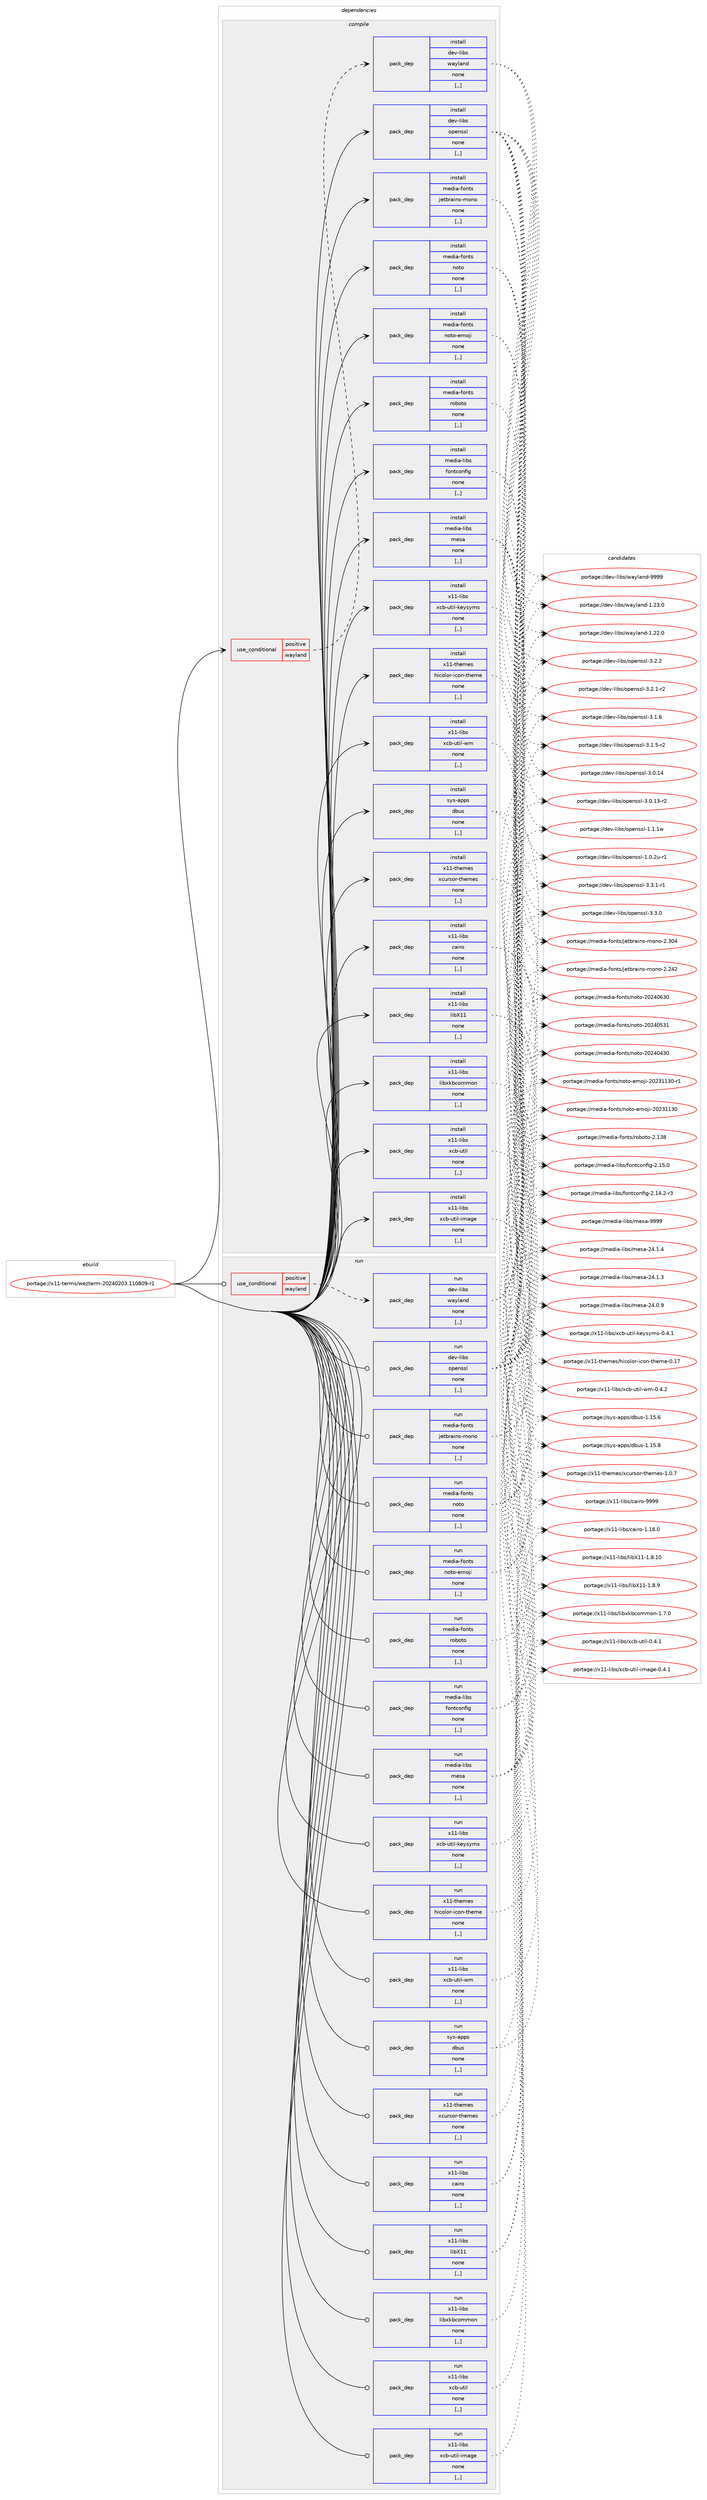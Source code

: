 digraph prolog {

# *************
# Graph options
# *************

newrank=true;
concentrate=true;
compound=true;
graph [rankdir=LR,fontname=Helvetica,fontsize=10,ranksep=1.5];#, ranksep=2.5, nodesep=0.2];
edge  [arrowhead=vee];
node  [fontname=Helvetica,fontsize=10];

# **********
# The ebuild
# **********

subgraph cluster_leftcol {
color=gray;
label=<<i>ebuild</i>>;
id [label="portage://x11-terms/wezterm-20240203.110809-r1", color=red, width=4, href="../x11-terms/wezterm-20240203.110809-r1.svg"];
}

# ****************
# The dependencies
# ****************

subgraph cluster_midcol {
color=gray;
label=<<i>dependencies</i>>;
subgraph cluster_compile {
fillcolor="#eeeeee";
style=filled;
label=<<i>compile</i>>;
subgraph cond123147 {
dependency467268 [label=<<TABLE BORDER="0" CELLBORDER="1" CELLSPACING="0" CELLPADDING="4"><TR><TD ROWSPAN="3" CELLPADDING="10">use_conditional</TD></TR><TR><TD>positive</TD></TR><TR><TD>wayland</TD></TR></TABLE>>, shape=none, color=red];
subgraph pack340696 {
dependency467269 [label=<<TABLE BORDER="0" CELLBORDER="1" CELLSPACING="0" CELLPADDING="4" WIDTH="220"><TR><TD ROWSPAN="6" CELLPADDING="30">pack_dep</TD></TR><TR><TD WIDTH="110">install</TD></TR><TR><TD>dev-libs</TD></TR><TR><TD>wayland</TD></TR><TR><TD>none</TD></TR><TR><TD>[,,]</TD></TR></TABLE>>, shape=none, color=blue];
}
dependency467268:e -> dependency467269:w [weight=20,style="dashed",arrowhead="vee"];
}
id:e -> dependency467268:w [weight=20,style="solid",arrowhead="vee"];
subgraph pack340697 {
dependency467270 [label=<<TABLE BORDER="0" CELLBORDER="1" CELLSPACING="0" CELLPADDING="4" WIDTH="220"><TR><TD ROWSPAN="6" CELLPADDING="30">pack_dep</TD></TR><TR><TD WIDTH="110">install</TD></TR><TR><TD>dev-libs</TD></TR><TR><TD>openssl</TD></TR><TR><TD>none</TD></TR><TR><TD>[,,]</TD></TR></TABLE>>, shape=none, color=blue];
}
id:e -> dependency467270:w [weight=20,style="solid",arrowhead="vee"];
subgraph pack340698 {
dependency467271 [label=<<TABLE BORDER="0" CELLBORDER="1" CELLSPACING="0" CELLPADDING="4" WIDTH="220"><TR><TD ROWSPAN="6" CELLPADDING="30">pack_dep</TD></TR><TR><TD WIDTH="110">install</TD></TR><TR><TD>media-fonts</TD></TR><TR><TD>jetbrains-mono</TD></TR><TR><TD>none</TD></TR><TR><TD>[,,]</TD></TR></TABLE>>, shape=none, color=blue];
}
id:e -> dependency467271:w [weight=20,style="solid",arrowhead="vee"];
subgraph pack340699 {
dependency467272 [label=<<TABLE BORDER="0" CELLBORDER="1" CELLSPACING="0" CELLPADDING="4" WIDTH="220"><TR><TD ROWSPAN="6" CELLPADDING="30">pack_dep</TD></TR><TR><TD WIDTH="110">install</TD></TR><TR><TD>media-fonts</TD></TR><TR><TD>noto</TD></TR><TR><TD>none</TD></TR><TR><TD>[,,]</TD></TR></TABLE>>, shape=none, color=blue];
}
id:e -> dependency467272:w [weight=20,style="solid",arrowhead="vee"];
subgraph pack340700 {
dependency467273 [label=<<TABLE BORDER="0" CELLBORDER="1" CELLSPACING="0" CELLPADDING="4" WIDTH="220"><TR><TD ROWSPAN="6" CELLPADDING="30">pack_dep</TD></TR><TR><TD WIDTH="110">install</TD></TR><TR><TD>media-fonts</TD></TR><TR><TD>noto-emoji</TD></TR><TR><TD>none</TD></TR><TR><TD>[,,]</TD></TR></TABLE>>, shape=none, color=blue];
}
id:e -> dependency467273:w [weight=20,style="solid",arrowhead="vee"];
subgraph pack340701 {
dependency467274 [label=<<TABLE BORDER="0" CELLBORDER="1" CELLSPACING="0" CELLPADDING="4" WIDTH="220"><TR><TD ROWSPAN="6" CELLPADDING="30">pack_dep</TD></TR><TR><TD WIDTH="110">install</TD></TR><TR><TD>media-fonts</TD></TR><TR><TD>roboto</TD></TR><TR><TD>none</TD></TR><TR><TD>[,,]</TD></TR></TABLE>>, shape=none, color=blue];
}
id:e -> dependency467274:w [weight=20,style="solid",arrowhead="vee"];
subgraph pack340702 {
dependency467275 [label=<<TABLE BORDER="0" CELLBORDER="1" CELLSPACING="0" CELLPADDING="4" WIDTH="220"><TR><TD ROWSPAN="6" CELLPADDING="30">pack_dep</TD></TR><TR><TD WIDTH="110">install</TD></TR><TR><TD>media-libs</TD></TR><TR><TD>fontconfig</TD></TR><TR><TD>none</TD></TR><TR><TD>[,,]</TD></TR></TABLE>>, shape=none, color=blue];
}
id:e -> dependency467275:w [weight=20,style="solid",arrowhead="vee"];
subgraph pack340703 {
dependency467276 [label=<<TABLE BORDER="0" CELLBORDER="1" CELLSPACING="0" CELLPADDING="4" WIDTH="220"><TR><TD ROWSPAN="6" CELLPADDING="30">pack_dep</TD></TR><TR><TD WIDTH="110">install</TD></TR><TR><TD>media-libs</TD></TR><TR><TD>mesa</TD></TR><TR><TD>none</TD></TR><TR><TD>[,,]</TD></TR></TABLE>>, shape=none, color=blue];
}
id:e -> dependency467276:w [weight=20,style="solid",arrowhead="vee"];
subgraph pack340704 {
dependency467277 [label=<<TABLE BORDER="0" CELLBORDER="1" CELLSPACING="0" CELLPADDING="4" WIDTH="220"><TR><TD ROWSPAN="6" CELLPADDING="30">pack_dep</TD></TR><TR><TD WIDTH="110">install</TD></TR><TR><TD>sys-apps</TD></TR><TR><TD>dbus</TD></TR><TR><TD>none</TD></TR><TR><TD>[,,]</TD></TR></TABLE>>, shape=none, color=blue];
}
id:e -> dependency467277:w [weight=20,style="solid",arrowhead="vee"];
subgraph pack340705 {
dependency467278 [label=<<TABLE BORDER="0" CELLBORDER="1" CELLSPACING="0" CELLPADDING="4" WIDTH="220"><TR><TD ROWSPAN="6" CELLPADDING="30">pack_dep</TD></TR><TR><TD WIDTH="110">install</TD></TR><TR><TD>x11-libs</TD></TR><TR><TD>cairo</TD></TR><TR><TD>none</TD></TR><TR><TD>[,,]</TD></TR></TABLE>>, shape=none, color=blue];
}
id:e -> dependency467278:w [weight=20,style="solid",arrowhead="vee"];
subgraph pack340706 {
dependency467279 [label=<<TABLE BORDER="0" CELLBORDER="1" CELLSPACING="0" CELLPADDING="4" WIDTH="220"><TR><TD ROWSPAN="6" CELLPADDING="30">pack_dep</TD></TR><TR><TD WIDTH="110">install</TD></TR><TR><TD>x11-libs</TD></TR><TR><TD>libX11</TD></TR><TR><TD>none</TD></TR><TR><TD>[,,]</TD></TR></TABLE>>, shape=none, color=blue];
}
id:e -> dependency467279:w [weight=20,style="solid",arrowhead="vee"];
subgraph pack340707 {
dependency467280 [label=<<TABLE BORDER="0" CELLBORDER="1" CELLSPACING="0" CELLPADDING="4" WIDTH="220"><TR><TD ROWSPAN="6" CELLPADDING="30">pack_dep</TD></TR><TR><TD WIDTH="110">install</TD></TR><TR><TD>x11-libs</TD></TR><TR><TD>libxkbcommon</TD></TR><TR><TD>none</TD></TR><TR><TD>[,,]</TD></TR></TABLE>>, shape=none, color=blue];
}
id:e -> dependency467280:w [weight=20,style="solid",arrowhead="vee"];
subgraph pack340708 {
dependency467281 [label=<<TABLE BORDER="0" CELLBORDER="1" CELLSPACING="0" CELLPADDING="4" WIDTH="220"><TR><TD ROWSPAN="6" CELLPADDING="30">pack_dep</TD></TR><TR><TD WIDTH="110">install</TD></TR><TR><TD>x11-libs</TD></TR><TR><TD>xcb-util</TD></TR><TR><TD>none</TD></TR><TR><TD>[,,]</TD></TR></TABLE>>, shape=none, color=blue];
}
id:e -> dependency467281:w [weight=20,style="solid",arrowhead="vee"];
subgraph pack340709 {
dependency467282 [label=<<TABLE BORDER="0" CELLBORDER="1" CELLSPACING="0" CELLPADDING="4" WIDTH="220"><TR><TD ROWSPAN="6" CELLPADDING="30">pack_dep</TD></TR><TR><TD WIDTH="110">install</TD></TR><TR><TD>x11-libs</TD></TR><TR><TD>xcb-util-image</TD></TR><TR><TD>none</TD></TR><TR><TD>[,,]</TD></TR></TABLE>>, shape=none, color=blue];
}
id:e -> dependency467282:w [weight=20,style="solid",arrowhead="vee"];
subgraph pack340710 {
dependency467283 [label=<<TABLE BORDER="0" CELLBORDER="1" CELLSPACING="0" CELLPADDING="4" WIDTH="220"><TR><TD ROWSPAN="6" CELLPADDING="30">pack_dep</TD></TR><TR><TD WIDTH="110">install</TD></TR><TR><TD>x11-libs</TD></TR><TR><TD>xcb-util-keysyms</TD></TR><TR><TD>none</TD></TR><TR><TD>[,,]</TD></TR></TABLE>>, shape=none, color=blue];
}
id:e -> dependency467283:w [weight=20,style="solid",arrowhead="vee"];
subgraph pack340711 {
dependency467284 [label=<<TABLE BORDER="0" CELLBORDER="1" CELLSPACING="0" CELLPADDING="4" WIDTH="220"><TR><TD ROWSPAN="6" CELLPADDING="30">pack_dep</TD></TR><TR><TD WIDTH="110">install</TD></TR><TR><TD>x11-libs</TD></TR><TR><TD>xcb-util-wm</TD></TR><TR><TD>none</TD></TR><TR><TD>[,,]</TD></TR></TABLE>>, shape=none, color=blue];
}
id:e -> dependency467284:w [weight=20,style="solid",arrowhead="vee"];
subgraph pack340712 {
dependency467285 [label=<<TABLE BORDER="0" CELLBORDER="1" CELLSPACING="0" CELLPADDING="4" WIDTH="220"><TR><TD ROWSPAN="6" CELLPADDING="30">pack_dep</TD></TR><TR><TD WIDTH="110">install</TD></TR><TR><TD>x11-themes</TD></TR><TR><TD>hicolor-icon-theme</TD></TR><TR><TD>none</TD></TR><TR><TD>[,,]</TD></TR></TABLE>>, shape=none, color=blue];
}
id:e -> dependency467285:w [weight=20,style="solid",arrowhead="vee"];
subgraph pack340713 {
dependency467286 [label=<<TABLE BORDER="0" CELLBORDER="1" CELLSPACING="0" CELLPADDING="4" WIDTH="220"><TR><TD ROWSPAN="6" CELLPADDING="30">pack_dep</TD></TR><TR><TD WIDTH="110">install</TD></TR><TR><TD>x11-themes</TD></TR><TR><TD>xcursor-themes</TD></TR><TR><TD>none</TD></TR><TR><TD>[,,]</TD></TR></TABLE>>, shape=none, color=blue];
}
id:e -> dependency467286:w [weight=20,style="solid",arrowhead="vee"];
}
subgraph cluster_compileandrun {
fillcolor="#eeeeee";
style=filled;
label=<<i>compile and run</i>>;
}
subgraph cluster_run {
fillcolor="#eeeeee";
style=filled;
label=<<i>run</i>>;
subgraph cond123148 {
dependency467287 [label=<<TABLE BORDER="0" CELLBORDER="1" CELLSPACING="0" CELLPADDING="4"><TR><TD ROWSPAN="3" CELLPADDING="10">use_conditional</TD></TR><TR><TD>positive</TD></TR><TR><TD>wayland</TD></TR></TABLE>>, shape=none, color=red];
subgraph pack340714 {
dependency467288 [label=<<TABLE BORDER="0" CELLBORDER="1" CELLSPACING="0" CELLPADDING="4" WIDTH="220"><TR><TD ROWSPAN="6" CELLPADDING="30">pack_dep</TD></TR><TR><TD WIDTH="110">run</TD></TR><TR><TD>dev-libs</TD></TR><TR><TD>wayland</TD></TR><TR><TD>none</TD></TR><TR><TD>[,,]</TD></TR></TABLE>>, shape=none, color=blue];
}
dependency467287:e -> dependency467288:w [weight=20,style="dashed",arrowhead="vee"];
}
id:e -> dependency467287:w [weight=20,style="solid",arrowhead="odot"];
subgraph pack340715 {
dependency467289 [label=<<TABLE BORDER="0" CELLBORDER="1" CELLSPACING="0" CELLPADDING="4" WIDTH="220"><TR><TD ROWSPAN="6" CELLPADDING="30">pack_dep</TD></TR><TR><TD WIDTH="110">run</TD></TR><TR><TD>dev-libs</TD></TR><TR><TD>openssl</TD></TR><TR><TD>none</TD></TR><TR><TD>[,,]</TD></TR></TABLE>>, shape=none, color=blue];
}
id:e -> dependency467289:w [weight=20,style="solid",arrowhead="odot"];
subgraph pack340716 {
dependency467290 [label=<<TABLE BORDER="0" CELLBORDER="1" CELLSPACING="0" CELLPADDING="4" WIDTH="220"><TR><TD ROWSPAN="6" CELLPADDING="30">pack_dep</TD></TR><TR><TD WIDTH="110">run</TD></TR><TR><TD>media-fonts</TD></TR><TR><TD>jetbrains-mono</TD></TR><TR><TD>none</TD></TR><TR><TD>[,,]</TD></TR></TABLE>>, shape=none, color=blue];
}
id:e -> dependency467290:w [weight=20,style="solid",arrowhead="odot"];
subgraph pack340717 {
dependency467291 [label=<<TABLE BORDER="0" CELLBORDER="1" CELLSPACING="0" CELLPADDING="4" WIDTH="220"><TR><TD ROWSPAN="6" CELLPADDING="30">pack_dep</TD></TR><TR><TD WIDTH="110">run</TD></TR><TR><TD>media-fonts</TD></TR><TR><TD>noto</TD></TR><TR><TD>none</TD></TR><TR><TD>[,,]</TD></TR></TABLE>>, shape=none, color=blue];
}
id:e -> dependency467291:w [weight=20,style="solid",arrowhead="odot"];
subgraph pack340718 {
dependency467292 [label=<<TABLE BORDER="0" CELLBORDER="1" CELLSPACING="0" CELLPADDING="4" WIDTH="220"><TR><TD ROWSPAN="6" CELLPADDING="30">pack_dep</TD></TR><TR><TD WIDTH="110">run</TD></TR><TR><TD>media-fonts</TD></TR><TR><TD>noto-emoji</TD></TR><TR><TD>none</TD></TR><TR><TD>[,,]</TD></TR></TABLE>>, shape=none, color=blue];
}
id:e -> dependency467292:w [weight=20,style="solid",arrowhead="odot"];
subgraph pack340719 {
dependency467293 [label=<<TABLE BORDER="0" CELLBORDER="1" CELLSPACING="0" CELLPADDING="4" WIDTH="220"><TR><TD ROWSPAN="6" CELLPADDING="30">pack_dep</TD></TR><TR><TD WIDTH="110">run</TD></TR><TR><TD>media-fonts</TD></TR><TR><TD>roboto</TD></TR><TR><TD>none</TD></TR><TR><TD>[,,]</TD></TR></TABLE>>, shape=none, color=blue];
}
id:e -> dependency467293:w [weight=20,style="solid",arrowhead="odot"];
subgraph pack340720 {
dependency467294 [label=<<TABLE BORDER="0" CELLBORDER="1" CELLSPACING="0" CELLPADDING="4" WIDTH="220"><TR><TD ROWSPAN="6" CELLPADDING="30">pack_dep</TD></TR><TR><TD WIDTH="110">run</TD></TR><TR><TD>media-libs</TD></TR><TR><TD>fontconfig</TD></TR><TR><TD>none</TD></TR><TR><TD>[,,]</TD></TR></TABLE>>, shape=none, color=blue];
}
id:e -> dependency467294:w [weight=20,style="solid",arrowhead="odot"];
subgraph pack340721 {
dependency467295 [label=<<TABLE BORDER="0" CELLBORDER="1" CELLSPACING="0" CELLPADDING="4" WIDTH="220"><TR><TD ROWSPAN="6" CELLPADDING="30">pack_dep</TD></TR><TR><TD WIDTH="110">run</TD></TR><TR><TD>media-libs</TD></TR><TR><TD>mesa</TD></TR><TR><TD>none</TD></TR><TR><TD>[,,]</TD></TR></TABLE>>, shape=none, color=blue];
}
id:e -> dependency467295:w [weight=20,style="solid",arrowhead="odot"];
subgraph pack340722 {
dependency467296 [label=<<TABLE BORDER="0" CELLBORDER="1" CELLSPACING="0" CELLPADDING="4" WIDTH="220"><TR><TD ROWSPAN="6" CELLPADDING="30">pack_dep</TD></TR><TR><TD WIDTH="110">run</TD></TR><TR><TD>sys-apps</TD></TR><TR><TD>dbus</TD></TR><TR><TD>none</TD></TR><TR><TD>[,,]</TD></TR></TABLE>>, shape=none, color=blue];
}
id:e -> dependency467296:w [weight=20,style="solid",arrowhead="odot"];
subgraph pack340723 {
dependency467297 [label=<<TABLE BORDER="0" CELLBORDER="1" CELLSPACING="0" CELLPADDING="4" WIDTH="220"><TR><TD ROWSPAN="6" CELLPADDING="30">pack_dep</TD></TR><TR><TD WIDTH="110">run</TD></TR><TR><TD>x11-libs</TD></TR><TR><TD>cairo</TD></TR><TR><TD>none</TD></TR><TR><TD>[,,]</TD></TR></TABLE>>, shape=none, color=blue];
}
id:e -> dependency467297:w [weight=20,style="solid",arrowhead="odot"];
subgraph pack340724 {
dependency467298 [label=<<TABLE BORDER="0" CELLBORDER="1" CELLSPACING="0" CELLPADDING="4" WIDTH="220"><TR><TD ROWSPAN="6" CELLPADDING="30">pack_dep</TD></TR><TR><TD WIDTH="110">run</TD></TR><TR><TD>x11-libs</TD></TR><TR><TD>libX11</TD></TR><TR><TD>none</TD></TR><TR><TD>[,,]</TD></TR></TABLE>>, shape=none, color=blue];
}
id:e -> dependency467298:w [weight=20,style="solid",arrowhead="odot"];
subgraph pack340725 {
dependency467299 [label=<<TABLE BORDER="0" CELLBORDER="1" CELLSPACING="0" CELLPADDING="4" WIDTH="220"><TR><TD ROWSPAN="6" CELLPADDING="30">pack_dep</TD></TR><TR><TD WIDTH="110">run</TD></TR><TR><TD>x11-libs</TD></TR><TR><TD>libxkbcommon</TD></TR><TR><TD>none</TD></TR><TR><TD>[,,]</TD></TR></TABLE>>, shape=none, color=blue];
}
id:e -> dependency467299:w [weight=20,style="solid",arrowhead="odot"];
subgraph pack340726 {
dependency467300 [label=<<TABLE BORDER="0" CELLBORDER="1" CELLSPACING="0" CELLPADDING="4" WIDTH="220"><TR><TD ROWSPAN="6" CELLPADDING="30">pack_dep</TD></TR><TR><TD WIDTH="110">run</TD></TR><TR><TD>x11-libs</TD></TR><TR><TD>xcb-util</TD></TR><TR><TD>none</TD></TR><TR><TD>[,,]</TD></TR></TABLE>>, shape=none, color=blue];
}
id:e -> dependency467300:w [weight=20,style="solid",arrowhead="odot"];
subgraph pack340727 {
dependency467301 [label=<<TABLE BORDER="0" CELLBORDER="1" CELLSPACING="0" CELLPADDING="4" WIDTH="220"><TR><TD ROWSPAN="6" CELLPADDING="30">pack_dep</TD></TR><TR><TD WIDTH="110">run</TD></TR><TR><TD>x11-libs</TD></TR><TR><TD>xcb-util-image</TD></TR><TR><TD>none</TD></TR><TR><TD>[,,]</TD></TR></TABLE>>, shape=none, color=blue];
}
id:e -> dependency467301:w [weight=20,style="solid",arrowhead="odot"];
subgraph pack340728 {
dependency467302 [label=<<TABLE BORDER="0" CELLBORDER="1" CELLSPACING="0" CELLPADDING="4" WIDTH="220"><TR><TD ROWSPAN="6" CELLPADDING="30">pack_dep</TD></TR><TR><TD WIDTH="110">run</TD></TR><TR><TD>x11-libs</TD></TR><TR><TD>xcb-util-keysyms</TD></TR><TR><TD>none</TD></TR><TR><TD>[,,]</TD></TR></TABLE>>, shape=none, color=blue];
}
id:e -> dependency467302:w [weight=20,style="solid",arrowhead="odot"];
subgraph pack340729 {
dependency467303 [label=<<TABLE BORDER="0" CELLBORDER="1" CELLSPACING="0" CELLPADDING="4" WIDTH="220"><TR><TD ROWSPAN="6" CELLPADDING="30">pack_dep</TD></TR><TR><TD WIDTH="110">run</TD></TR><TR><TD>x11-libs</TD></TR><TR><TD>xcb-util-wm</TD></TR><TR><TD>none</TD></TR><TR><TD>[,,]</TD></TR></TABLE>>, shape=none, color=blue];
}
id:e -> dependency467303:w [weight=20,style="solid",arrowhead="odot"];
subgraph pack340730 {
dependency467304 [label=<<TABLE BORDER="0" CELLBORDER="1" CELLSPACING="0" CELLPADDING="4" WIDTH="220"><TR><TD ROWSPAN="6" CELLPADDING="30">pack_dep</TD></TR><TR><TD WIDTH="110">run</TD></TR><TR><TD>x11-themes</TD></TR><TR><TD>hicolor-icon-theme</TD></TR><TR><TD>none</TD></TR><TR><TD>[,,]</TD></TR></TABLE>>, shape=none, color=blue];
}
id:e -> dependency467304:w [weight=20,style="solid",arrowhead="odot"];
subgraph pack340731 {
dependency467305 [label=<<TABLE BORDER="0" CELLBORDER="1" CELLSPACING="0" CELLPADDING="4" WIDTH="220"><TR><TD ROWSPAN="6" CELLPADDING="30">pack_dep</TD></TR><TR><TD WIDTH="110">run</TD></TR><TR><TD>x11-themes</TD></TR><TR><TD>xcursor-themes</TD></TR><TR><TD>none</TD></TR><TR><TD>[,,]</TD></TR></TABLE>>, shape=none, color=blue];
}
id:e -> dependency467305:w [weight=20,style="solid",arrowhead="odot"];
}
}

# **************
# The candidates
# **************

subgraph cluster_choices {
rank=same;
color=gray;
label=<<i>candidates</i>>;

subgraph choice340696 {
color=black;
nodesep=1;
choice10010111845108105981154711997121108971101004557575757 [label="portage://dev-libs/wayland-9999", color=red, width=4,href="../dev-libs/wayland-9999.svg"];
choice100101118451081059811547119971211089711010045494650514648 [label="portage://dev-libs/wayland-1.23.0", color=red, width=4,href="../dev-libs/wayland-1.23.0.svg"];
choice100101118451081059811547119971211089711010045494650504648 [label="portage://dev-libs/wayland-1.22.0", color=red, width=4,href="../dev-libs/wayland-1.22.0.svg"];
dependency467269:e -> choice10010111845108105981154711997121108971101004557575757:w [style=dotted,weight="100"];
dependency467269:e -> choice100101118451081059811547119971211089711010045494650514648:w [style=dotted,weight="100"];
dependency467269:e -> choice100101118451081059811547119971211089711010045494650504648:w [style=dotted,weight="100"];
}
subgraph choice340697 {
color=black;
nodesep=1;
choice1001011184510810598115471111121011101151151084551465146494511449 [label="portage://dev-libs/openssl-3.3.1-r1", color=red, width=4,href="../dev-libs/openssl-3.3.1-r1.svg"];
choice100101118451081059811547111112101110115115108455146514648 [label="portage://dev-libs/openssl-3.3.0", color=red, width=4,href="../dev-libs/openssl-3.3.0.svg"];
choice100101118451081059811547111112101110115115108455146504650 [label="portage://dev-libs/openssl-3.2.2", color=red, width=4,href="../dev-libs/openssl-3.2.2.svg"];
choice1001011184510810598115471111121011101151151084551465046494511450 [label="portage://dev-libs/openssl-3.2.1-r2", color=red, width=4,href="../dev-libs/openssl-3.2.1-r2.svg"];
choice100101118451081059811547111112101110115115108455146494654 [label="portage://dev-libs/openssl-3.1.6", color=red, width=4,href="../dev-libs/openssl-3.1.6.svg"];
choice1001011184510810598115471111121011101151151084551464946534511450 [label="portage://dev-libs/openssl-3.1.5-r2", color=red, width=4,href="../dev-libs/openssl-3.1.5-r2.svg"];
choice10010111845108105981154711111210111011511510845514648464952 [label="portage://dev-libs/openssl-3.0.14", color=red, width=4,href="../dev-libs/openssl-3.0.14.svg"];
choice100101118451081059811547111112101110115115108455146484649514511450 [label="portage://dev-libs/openssl-3.0.13-r2", color=red, width=4,href="../dev-libs/openssl-3.0.13-r2.svg"];
choice100101118451081059811547111112101110115115108454946494649119 [label="portage://dev-libs/openssl-1.1.1w", color=red, width=4,href="../dev-libs/openssl-1.1.1w.svg"];
choice1001011184510810598115471111121011101151151084549464846501174511449 [label="portage://dev-libs/openssl-1.0.2u-r1", color=red, width=4,href="../dev-libs/openssl-1.0.2u-r1.svg"];
dependency467270:e -> choice1001011184510810598115471111121011101151151084551465146494511449:w [style=dotted,weight="100"];
dependency467270:e -> choice100101118451081059811547111112101110115115108455146514648:w [style=dotted,weight="100"];
dependency467270:e -> choice100101118451081059811547111112101110115115108455146504650:w [style=dotted,weight="100"];
dependency467270:e -> choice1001011184510810598115471111121011101151151084551465046494511450:w [style=dotted,weight="100"];
dependency467270:e -> choice100101118451081059811547111112101110115115108455146494654:w [style=dotted,weight="100"];
dependency467270:e -> choice1001011184510810598115471111121011101151151084551464946534511450:w [style=dotted,weight="100"];
dependency467270:e -> choice10010111845108105981154711111210111011511510845514648464952:w [style=dotted,weight="100"];
dependency467270:e -> choice100101118451081059811547111112101110115115108455146484649514511450:w [style=dotted,weight="100"];
dependency467270:e -> choice100101118451081059811547111112101110115115108454946494649119:w [style=dotted,weight="100"];
dependency467270:e -> choice1001011184510810598115471111121011101151151084549464846501174511449:w [style=dotted,weight="100"];
}
subgraph choice340698 {
color=black;
nodesep=1;
choice109101100105974510211111011611547106101116981149710511011545109111110111455046514852 [label="portage://media-fonts/jetbrains-mono-2.304", color=red, width=4,href="../media-fonts/jetbrains-mono-2.304.svg"];
choice109101100105974510211111011611547106101116981149710511011545109111110111455046505250 [label="portage://media-fonts/jetbrains-mono-2.242", color=red, width=4,href="../media-fonts/jetbrains-mono-2.242.svg"];
dependency467271:e -> choice109101100105974510211111011611547106101116981149710511011545109111110111455046514852:w [style=dotted,weight="100"];
dependency467271:e -> choice109101100105974510211111011611547106101116981149710511011545109111110111455046505250:w [style=dotted,weight="100"];
}
subgraph choice340699 {
color=black;
nodesep=1;
choice109101100105974510211111011611547110111116111455048505248545148 [label="portage://media-fonts/noto-20240630", color=red, width=4,href="../media-fonts/noto-20240630.svg"];
choice109101100105974510211111011611547110111116111455048505248535149 [label="portage://media-fonts/noto-20240531", color=red, width=4,href="../media-fonts/noto-20240531.svg"];
choice109101100105974510211111011611547110111116111455048505248525148 [label="portage://media-fonts/noto-20240430", color=red, width=4,href="../media-fonts/noto-20240430.svg"];
dependency467272:e -> choice109101100105974510211111011611547110111116111455048505248545148:w [style=dotted,weight="100"];
dependency467272:e -> choice109101100105974510211111011611547110111116111455048505248535149:w [style=dotted,weight="100"];
dependency467272:e -> choice109101100105974510211111011611547110111116111455048505248525148:w [style=dotted,weight="100"];
}
subgraph choice340700 {
color=black;
nodesep=1;
choice109101100105974510211111011611547110111116111451011091111061054550485051494951484511449 [label="portage://media-fonts/noto-emoji-20231130-r1", color=red, width=4,href="../media-fonts/noto-emoji-20231130-r1.svg"];
choice10910110010597451021111101161154711011111611145101109111106105455048505149495148 [label="portage://media-fonts/noto-emoji-20231130", color=red, width=4,href="../media-fonts/noto-emoji-20231130.svg"];
dependency467273:e -> choice109101100105974510211111011611547110111116111451011091111061054550485051494951484511449:w [style=dotted,weight="100"];
dependency467273:e -> choice10910110010597451021111101161154711011111611145101109111106105455048505149495148:w [style=dotted,weight="100"];
}
subgraph choice340701 {
color=black;
nodesep=1;
choice10910110010597451021111101161154711411198111116111455046495156 [label="portage://media-fonts/roboto-2.138", color=red, width=4,href="../media-fonts/roboto-2.138.svg"];
dependency467274:e -> choice10910110010597451021111101161154711411198111116111455046495156:w [style=dotted,weight="100"];
}
subgraph choice340702 {
color=black;
nodesep=1;
choice109101100105974510810598115471021111101169911111010210510345504649534648 [label="portage://media-libs/fontconfig-2.15.0", color=red, width=4,href="../media-libs/fontconfig-2.15.0.svg"];
choice1091011001059745108105981154710211111011699111110102105103455046495246504511451 [label="portage://media-libs/fontconfig-2.14.2-r3", color=red, width=4,href="../media-libs/fontconfig-2.14.2-r3.svg"];
dependency467275:e -> choice109101100105974510810598115471021111101169911111010210510345504649534648:w [style=dotted,weight="100"];
dependency467275:e -> choice1091011001059745108105981154710211111011699111110102105103455046495246504511451:w [style=dotted,weight="100"];
}
subgraph choice340703 {
color=black;
nodesep=1;
choice10910110010597451081059811547109101115974557575757 [label="portage://media-libs/mesa-9999", color=red, width=4,href="../media-libs/mesa-9999.svg"];
choice109101100105974510810598115471091011159745505246494652 [label="portage://media-libs/mesa-24.1.4", color=red, width=4,href="../media-libs/mesa-24.1.4.svg"];
choice109101100105974510810598115471091011159745505246494651 [label="portage://media-libs/mesa-24.1.3", color=red, width=4,href="../media-libs/mesa-24.1.3.svg"];
choice109101100105974510810598115471091011159745505246484657 [label="portage://media-libs/mesa-24.0.9", color=red, width=4,href="../media-libs/mesa-24.0.9.svg"];
dependency467276:e -> choice10910110010597451081059811547109101115974557575757:w [style=dotted,weight="100"];
dependency467276:e -> choice109101100105974510810598115471091011159745505246494652:w [style=dotted,weight="100"];
dependency467276:e -> choice109101100105974510810598115471091011159745505246494651:w [style=dotted,weight="100"];
dependency467276:e -> choice109101100105974510810598115471091011159745505246484657:w [style=dotted,weight="100"];
}
subgraph choice340704 {
color=black;
nodesep=1;
choice1151211154597112112115471009811711545494649534656 [label="portage://sys-apps/dbus-1.15.8", color=red, width=4,href="../sys-apps/dbus-1.15.8.svg"];
choice1151211154597112112115471009811711545494649534654 [label="portage://sys-apps/dbus-1.15.6", color=red, width=4,href="../sys-apps/dbus-1.15.6.svg"];
dependency467277:e -> choice1151211154597112112115471009811711545494649534656:w [style=dotted,weight="100"];
dependency467277:e -> choice1151211154597112112115471009811711545494649534654:w [style=dotted,weight="100"];
}
subgraph choice340705 {
color=black;
nodesep=1;
choice120494945108105981154799971051141114557575757 [label="portage://x11-libs/cairo-9999", color=red, width=4,href="../x11-libs/cairo-9999.svg"];
choice1204949451081059811547999710511411145494649564648 [label="portage://x11-libs/cairo-1.18.0", color=red, width=4,href="../x11-libs/cairo-1.18.0.svg"];
dependency467278:e -> choice120494945108105981154799971051141114557575757:w [style=dotted,weight="100"];
dependency467278:e -> choice1204949451081059811547999710511411145494649564648:w [style=dotted,weight="100"];
}
subgraph choice340706 {
color=black;
nodesep=1;
choice12049494510810598115471081059888494945494656464948 [label="portage://x11-libs/libX11-1.8.10", color=red, width=4,href="../x11-libs/libX11-1.8.10.svg"];
choice120494945108105981154710810598884949454946564657 [label="portage://x11-libs/libX11-1.8.9", color=red, width=4,href="../x11-libs/libX11-1.8.9.svg"];
dependency467279:e -> choice12049494510810598115471081059888494945494656464948:w [style=dotted,weight="100"];
dependency467279:e -> choice120494945108105981154710810598884949454946564657:w [style=dotted,weight="100"];
}
subgraph choice340707 {
color=black;
nodesep=1;
choice1204949451081059811547108105981201079899111109109111110454946554648 [label="portage://x11-libs/libxkbcommon-1.7.0", color=red, width=4,href="../x11-libs/libxkbcommon-1.7.0.svg"];
dependency467280:e -> choice1204949451081059811547108105981201079899111109109111110454946554648:w [style=dotted,weight="100"];
}
subgraph choice340708 {
color=black;
nodesep=1;
choice1204949451081059811547120999845117116105108454846524649 [label="portage://x11-libs/xcb-util-0.4.1", color=red, width=4,href="../x11-libs/xcb-util-0.4.1.svg"];
dependency467281:e -> choice1204949451081059811547120999845117116105108454846524649:w [style=dotted,weight="100"];
}
subgraph choice340709 {
color=black;
nodesep=1;
choice12049494510810598115471209998451171161051084510510997103101454846524649 [label="portage://x11-libs/xcb-util-image-0.4.1", color=red, width=4,href="../x11-libs/xcb-util-image-0.4.1.svg"];
dependency467282:e -> choice12049494510810598115471209998451171161051084510510997103101454846524649:w [style=dotted,weight="100"];
}
subgraph choice340710 {
color=black;
nodesep=1;
choice120494945108105981154712099984511711610510845107101121115121109115454846524649 [label="portage://x11-libs/xcb-util-keysyms-0.4.1", color=red, width=4,href="../x11-libs/xcb-util-keysyms-0.4.1.svg"];
dependency467283:e -> choice120494945108105981154712099984511711610510845107101121115121109115454846524649:w [style=dotted,weight="100"];
}
subgraph choice340711 {
color=black;
nodesep=1;
choice120494945108105981154712099984511711610510845119109454846524650 [label="portage://x11-libs/xcb-util-wm-0.4.2", color=red, width=4,href="../x11-libs/xcb-util-wm-0.4.2.svg"];
dependency467284:e -> choice120494945108105981154712099984511711610510845119109454846524650:w [style=dotted,weight="100"];
}
subgraph choice340712 {
color=black;
nodesep=1;
choice12049494511610410110910111547104105991111081111144510599111110451161041011091014548464955 [label="portage://x11-themes/hicolor-icon-theme-0.17", color=red, width=4,href="../x11-themes/hicolor-icon-theme-0.17.svg"];
dependency467285:e -> choice12049494511610410110910111547104105991111081111144510599111110451161041011091014548464955:w [style=dotted,weight="100"];
}
subgraph choice340713 {
color=black;
nodesep=1;
choice120494945116104101109101115471209911711411511111445116104101109101115454946484655 [label="portage://x11-themes/xcursor-themes-1.0.7", color=red, width=4,href="../x11-themes/xcursor-themes-1.0.7.svg"];
dependency467286:e -> choice120494945116104101109101115471209911711411511111445116104101109101115454946484655:w [style=dotted,weight="100"];
}
subgraph choice340714 {
color=black;
nodesep=1;
choice10010111845108105981154711997121108971101004557575757 [label="portage://dev-libs/wayland-9999", color=red, width=4,href="../dev-libs/wayland-9999.svg"];
choice100101118451081059811547119971211089711010045494650514648 [label="portage://dev-libs/wayland-1.23.0", color=red, width=4,href="../dev-libs/wayland-1.23.0.svg"];
choice100101118451081059811547119971211089711010045494650504648 [label="portage://dev-libs/wayland-1.22.0", color=red, width=4,href="../dev-libs/wayland-1.22.0.svg"];
dependency467288:e -> choice10010111845108105981154711997121108971101004557575757:w [style=dotted,weight="100"];
dependency467288:e -> choice100101118451081059811547119971211089711010045494650514648:w [style=dotted,weight="100"];
dependency467288:e -> choice100101118451081059811547119971211089711010045494650504648:w [style=dotted,weight="100"];
}
subgraph choice340715 {
color=black;
nodesep=1;
choice1001011184510810598115471111121011101151151084551465146494511449 [label="portage://dev-libs/openssl-3.3.1-r1", color=red, width=4,href="../dev-libs/openssl-3.3.1-r1.svg"];
choice100101118451081059811547111112101110115115108455146514648 [label="portage://dev-libs/openssl-3.3.0", color=red, width=4,href="../dev-libs/openssl-3.3.0.svg"];
choice100101118451081059811547111112101110115115108455146504650 [label="portage://dev-libs/openssl-3.2.2", color=red, width=4,href="../dev-libs/openssl-3.2.2.svg"];
choice1001011184510810598115471111121011101151151084551465046494511450 [label="portage://dev-libs/openssl-3.2.1-r2", color=red, width=4,href="../dev-libs/openssl-3.2.1-r2.svg"];
choice100101118451081059811547111112101110115115108455146494654 [label="portage://dev-libs/openssl-3.1.6", color=red, width=4,href="../dev-libs/openssl-3.1.6.svg"];
choice1001011184510810598115471111121011101151151084551464946534511450 [label="portage://dev-libs/openssl-3.1.5-r2", color=red, width=4,href="../dev-libs/openssl-3.1.5-r2.svg"];
choice10010111845108105981154711111210111011511510845514648464952 [label="portage://dev-libs/openssl-3.0.14", color=red, width=4,href="../dev-libs/openssl-3.0.14.svg"];
choice100101118451081059811547111112101110115115108455146484649514511450 [label="portage://dev-libs/openssl-3.0.13-r2", color=red, width=4,href="../dev-libs/openssl-3.0.13-r2.svg"];
choice100101118451081059811547111112101110115115108454946494649119 [label="portage://dev-libs/openssl-1.1.1w", color=red, width=4,href="../dev-libs/openssl-1.1.1w.svg"];
choice1001011184510810598115471111121011101151151084549464846501174511449 [label="portage://dev-libs/openssl-1.0.2u-r1", color=red, width=4,href="../dev-libs/openssl-1.0.2u-r1.svg"];
dependency467289:e -> choice1001011184510810598115471111121011101151151084551465146494511449:w [style=dotted,weight="100"];
dependency467289:e -> choice100101118451081059811547111112101110115115108455146514648:w [style=dotted,weight="100"];
dependency467289:e -> choice100101118451081059811547111112101110115115108455146504650:w [style=dotted,weight="100"];
dependency467289:e -> choice1001011184510810598115471111121011101151151084551465046494511450:w [style=dotted,weight="100"];
dependency467289:e -> choice100101118451081059811547111112101110115115108455146494654:w [style=dotted,weight="100"];
dependency467289:e -> choice1001011184510810598115471111121011101151151084551464946534511450:w [style=dotted,weight="100"];
dependency467289:e -> choice10010111845108105981154711111210111011511510845514648464952:w [style=dotted,weight="100"];
dependency467289:e -> choice100101118451081059811547111112101110115115108455146484649514511450:w [style=dotted,weight="100"];
dependency467289:e -> choice100101118451081059811547111112101110115115108454946494649119:w [style=dotted,weight="100"];
dependency467289:e -> choice1001011184510810598115471111121011101151151084549464846501174511449:w [style=dotted,weight="100"];
}
subgraph choice340716 {
color=black;
nodesep=1;
choice109101100105974510211111011611547106101116981149710511011545109111110111455046514852 [label="portage://media-fonts/jetbrains-mono-2.304", color=red, width=4,href="../media-fonts/jetbrains-mono-2.304.svg"];
choice109101100105974510211111011611547106101116981149710511011545109111110111455046505250 [label="portage://media-fonts/jetbrains-mono-2.242", color=red, width=4,href="../media-fonts/jetbrains-mono-2.242.svg"];
dependency467290:e -> choice109101100105974510211111011611547106101116981149710511011545109111110111455046514852:w [style=dotted,weight="100"];
dependency467290:e -> choice109101100105974510211111011611547106101116981149710511011545109111110111455046505250:w [style=dotted,weight="100"];
}
subgraph choice340717 {
color=black;
nodesep=1;
choice109101100105974510211111011611547110111116111455048505248545148 [label="portage://media-fonts/noto-20240630", color=red, width=4,href="../media-fonts/noto-20240630.svg"];
choice109101100105974510211111011611547110111116111455048505248535149 [label="portage://media-fonts/noto-20240531", color=red, width=4,href="../media-fonts/noto-20240531.svg"];
choice109101100105974510211111011611547110111116111455048505248525148 [label="portage://media-fonts/noto-20240430", color=red, width=4,href="../media-fonts/noto-20240430.svg"];
dependency467291:e -> choice109101100105974510211111011611547110111116111455048505248545148:w [style=dotted,weight="100"];
dependency467291:e -> choice109101100105974510211111011611547110111116111455048505248535149:w [style=dotted,weight="100"];
dependency467291:e -> choice109101100105974510211111011611547110111116111455048505248525148:w [style=dotted,weight="100"];
}
subgraph choice340718 {
color=black;
nodesep=1;
choice109101100105974510211111011611547110111116111451011091111061054550485051494951484511449 [label="portage://media-fonts/noto-emoji-20231130-r1", color=red, width=4,href="../media-fonts/noto-emoji-20231130-r1.svg"];
choice10910110010597451021111101161154711011111611145101109111106105455048505149495148 [label="portage://media-fonts/noto-emoji-20231130", color=red, width=4,href="../media-fonts/noto-emoji-20231130.svg"];
dependency467292:e -> choice109101100105974510211111011611547110111116111451011091111061054550485051494951484511449:w [style=dotted,weight="100"];
dependency467292:e -> choice10910110010597451021111101161154711011111611145101109111106105455048505149495148:w [style=dotted,weight="100"];
}
subgraph choice340719 {
color=black;
nodesep=1;
choice10910110010597451021111101161154711411198111116111455046495156 [label="portage://media-fonts/roboto-2.138", color=red, width=4,href="../media-fonts/roboto-2.138.svg"];
dependency467293:e -> choice10910110010597451021111101161154711411198111116111455046495156:w [style=dotted,weight="100"];
}
subgraph choice340720 {
color=black;
nodesep=1;
choice109101100105974510810598115471021111101169911111010210510345504649534648 [label="portage://media-libs/fontconfig-2.15.0", color=red, width=4,href="../media-libs/fontconfig-2.15.0.svg"];
choice1091011001059745108105981154710211111011699111110102105103455046495246504511451 [label="portage://media-libs/fontconfig-2.14.2-r3", color=red, width=4,href="../media-libs/fontconfig-2.14.2-r3.svg"];
dependency467294:e -> choice109101100105974510810598115471021111101169911111010210510345504649534648:w [style=dotted,weight="100"];
dependency467294:e -> choice1091011001059745108105981154710211111011699111110102105103455046495246504511451:w [style=dotted,weight="100"];
}
subgraph choice340721 {
color=black;
nodesep=1;
choice10910110010597451081059811547109101115974557575757 [label="portage://media-libs/mesa-9999", color=red, width=4,href="../media-libs/mesa-9999.svg"];
choice109101100105974510810598115471091011159745505246494652 [label="portage://media-libs/mesa-24.1.4", color=red, width=4,href="../media-libs/mesa-24.1.4.svg"];
choice109101100105974510810598115471091011159745505246494651 [label="portage://media-libs/mesa-24.1.3", color=red, width=4,href="../media-libs/mesa-24.1.3.svg"];
choice109101100105974510810598115471091011159745505246484657 [label="portage://media-libs/mesa-24.0.9", color=red, width=4,href="../media-libs/mesa-24.0.9.svg"];
dependency467295:e -> choice10910110010597451081059811547109101115974557575757:w [style=dotted,weight="100"];
dependency467295:e -> choice109101100105974510810598115471091011159745505246494652:w [style=dotted,weight="100"];
dependency467295:e -> choice109101100105974510810598115471091011159745505246494651:w [style=dotted,weight="100"];
dependency467295:e -> choice109101100105974510810598115471091011159745505246484657:w [style=dotted,weight="100"];
}
subgraph choice340722 {
color=black;
nodesep=1;
choice1151211154597112112115471009811711545494649534656 [label="portage://sys-apps/dbus-1.15.8", color=red, width=4,href="../sys-apps/dbus-1.15.8.svg"];
choice1151211154597112112115471009811711545494649534654 [label="portage://sys-apps/dbus-1.15.6", color=red, width=4,href="../sys-apps/dbus-1.15.6.svg"];
dependency467296:e -> choice1151211154597112112115471009811711545494649534656:w [style=dotted,weight="100"];
dependency467296:e -> choice1151211154597112112115471009811711545494649534654:w [style=dotted,weight="100"];
}
subgraph choice340723 {
color=black;
nodesep=1;
choice120494945108105981154799971051141114557575757 [label="portage://x11-libs/cairo-9999", color=red, width=4,href="../x11-libs/cairo-9999.svg"];
choice1204949451081059811547999710511411145494649564648 [label="portage://x11-libs/cairo-1.18.0", color=red, width=4,href="../x11-libs/cairo-1.18.0.svg"];
dependency467297:e -> choice120494945108105981154799971051141114557575757:w [style=dotted,weight="100"];
dependency467297:e -> choice1204949451081059811547999710511411145494649564648:w [style=dotted,weight="100"];
}
subgraph choice340724 {
color=black;
nodesep=1;
choice12049494510810598115471081059888494945494656464948 [label="portage://x11-libs/libX11-1.8.10", color=red, width=4,href="../x11-libs/libX11-1.8.10.svg"];
choice120494945108105981154710810598884949454946564657 [label="portage://x11-libs/libX11-1.8.9", color=red, width=4,href="../x11-libs/libX11-1.8.9.svg"];
dependency467298:e -> choice12049494510810598115471081059888494945494656464948:w [style=dotted,weight="100"];
dependency467298:e -> choice120494945108105981154710810598884949454946564657:w [style=dotted,weight="100"];
}
subgraph choice340725 {
color=black;
nodesep=1;
choice1204949451081059811547108105981201079899111109109111110454946554648 [label="portage://x11-libs/libxkbcommon-1.7.0", color=red, width=4,href="../x11-libs/libxkbcommon-1.7.0.svg"];
dependency467299:e -> choice1204949451081059811547108105981201079899111109109111110454946554648:w [style=dotted,weight="100"];
}
subgraph choice340726 {
color=black;
nodesep=1;
choice1204949451081059811547120999845117116105108454846524649 [label="portage://x11-libs/xcb-util-0.4.1", color=red, width=4,href="../x11-libs/xcb-util-0.4.1.svg"];
dependency467300:e -> choice1204949451081059811547120999845117116105108454846524649:w [style=dotted,weight="100"];
}
subgraph choice340727 {
color=black;
nodesep=1;
choice12049494510810598115471209998451171161051084510510997103101454846524649 [label="portage://x11-libs/xcb-util-image-0.4.1", color=red, width=4,href="../x11-libs/xcb-util-image-0.4.1.svg"];
dependency467301:e -> choice12049494510810598115471209998451171161051084510510997103101454846524649:w [style=dotted,weight="100"];
}
subgraph choice340728 {
color=black;
nodesep=1;
choice120494945108105981154712099984511711610510845107101121115121109115454846524649 [label="portage://x11-libs/xcb-util-keysyms-0.4.1", color=red, width=4,href="../x11-libs/xcb-util-keysyms-0.4.1.svg"];
dependency467302:e -> choice120494945108105981154712099984511711610510845107101121115121109115454846524649:w [style=dotted,weight="100"];
}
subgraph choice340729 {
color=black;
nodesep=1;
choice120494945108105981154712099984511711610510845119109454846524650 [label="portage://x11-libs/xcb-util-wm-0.4.2", color=red, width=4,href="../x11-libs/xcb-util-wm-0.4.2.svg"];
dependency467303:e -> choice120494945108105981154712099984511711610510845119109454846524650:w [style=dotted,weight="100"];
}
subgraph choice340730 {
color=black;
nodesep=1;
choice12049494511610410110910111547104105991111081111144510599111110451161041011091014548464955 [label="portage://x11-themes/hicolor-icon-theme-0.17", color=red, width=4,href="../x11-themes/hicolor-icon-theme-0.17.svg"];
dependency467304:e -> choice12049494511610410110910111547104105991111081111144510599111110451161041011091014548464955:w [style=dotted,weight="100"];
}
subgraph choice340731 {
color=black;
nodesep=1;
choice120494945116104101109101115471209911711411511111445116104101109101115454946484655 [label="portage://x11-themes/xcursor-themes-1.0.7", color=red, width=4,href="../x11-themes/xcursor-themes-1.0.7.svg"];
dependency467305:e -> choice120494945116104101109101115471209911711411511111445116104101109101115454946484655:w [style=dotted,weight="100"];
}
}

}
